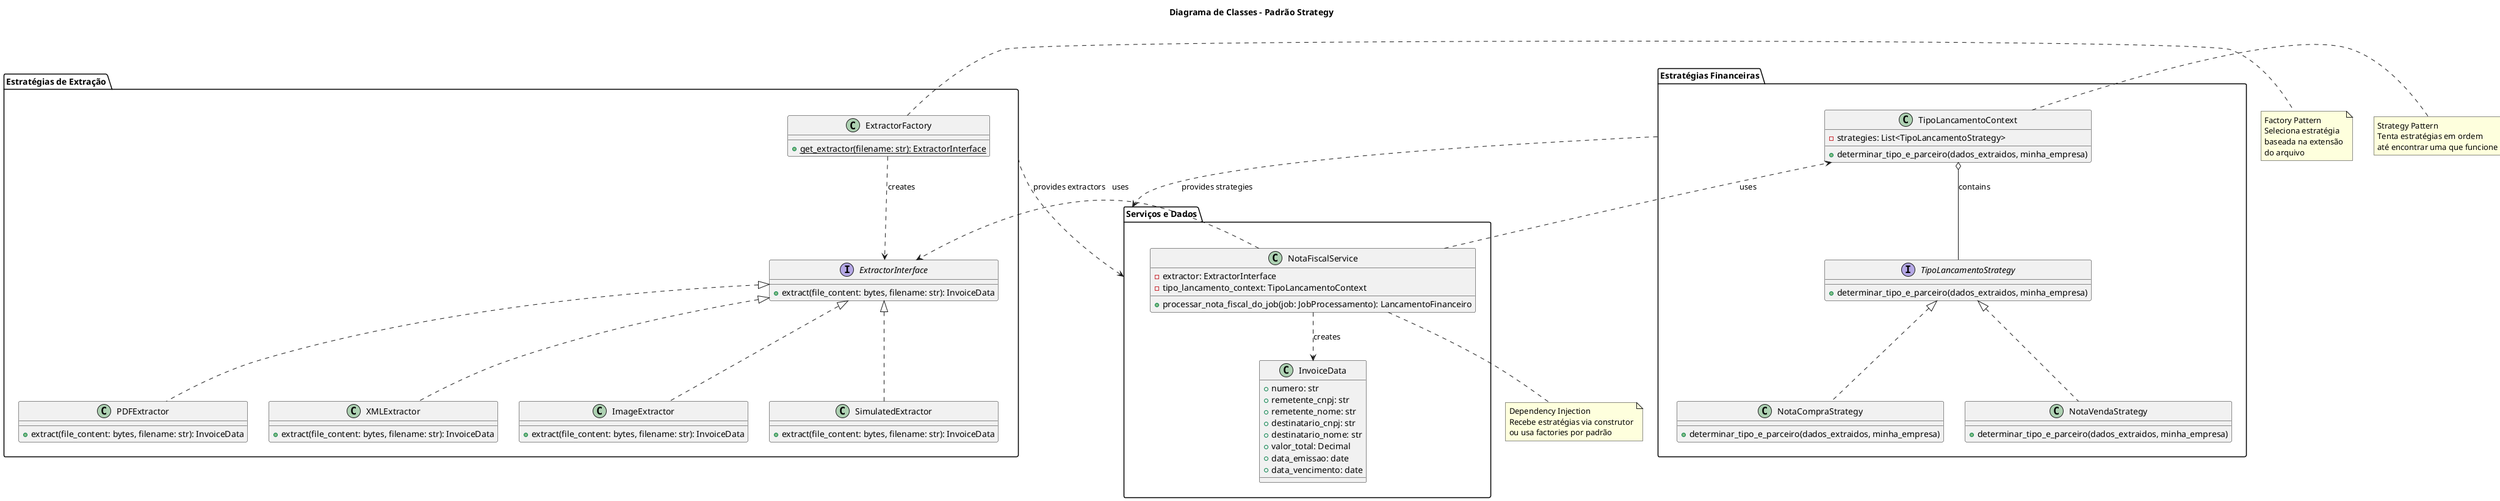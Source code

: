@startuml Strategy Pattern Implementation

title Diagrama de Classes - Padrão Strategy

package "Estratégias de Extração" as extraction {
    interface ExtractorInterface {
        +extract(file_content: bytes, filename: str): InvoiceData
    }

    class PDFExtractor {
        +extract(file_content: bytes, filename: str): InvoiceData
    }

    class XMLExtractor {
        +extract(file_content: bytes, filename: str): InvoiceData
    }

    class ImageExtractor {
        +extract(file_content: bytes, filename: str): InvoiceData
    }

    class SimulatedExtractor {
        +extract(file_content: bytes, filename: str): InvoiceData
    }

    class ExtractorFactory {
        +{static} get_extractor(filename: str): ExtractorInterface
    }

    ExtractorInterface <|.. PDFExtractor
    ExtractorInterface <|.. XMLExtractor
    ExtractorInterface <|.. ImageExtractor
    ExtractorInterface <|.. SimulatedExtractor

    ExtractorFactory ..> ExtractorInterface : creates
}

package "Estratégias Financeiras" as financial {
    interface TipoLancamentoStrategy {
        +determinar_tipo_e_parceiro(dados_extraidos, minha_empresa)
    }

    class NotaCompraStrategy {
        +determinar_tipo_e_parceiro(dados_extraidos, minha_empresa)
    }

    class NotaVendaStrategy {
        +determinar_tipo_e_parceiro(dados_extraidos, minha_empresa)
    }

    class TipoLancamentoContext {
        -strategies: List<TipoLancamentoStrategy>
        +determinar_tipo_e_parceiro(dados_extraidos, minha_empresa)
    }

    TipoLancamentoStrategy <|.. NotaCompraStrategy
    TipoLancamentoStrategy <|.. NotaVendaStrategy

    TipoLancamentoContext o-- TipoLancamentoStrategy : contains
}

package "Serviços e Dados" as services {
    class InvoiceData {
        +numero: str
        +remetente_cnpj: str
        +remetente_nome: str
        +destinatario_cnpj: str
        +destinatario_nome: str
        +valor_total: Decimal
        +data_emissao: date
        +data_vencimento: date
    }

    class NotaFiscalService {
        -extractor: ExtractorInterface
        -tipo_lancamento_context: TipoLancamentoContext
        +processar_nota_fiscal_do_job(job: JobProcessamento): LancamentoFinanceiro
    }

    NotaFiscalService ..> ExtractorInterface : uses
    NotaFiscalService ..> TipoLancamentoContext : uses
    NotaFiscalService ..> InvoiceData : creates
}

' Relacionamentos entre pacotes
extraction ..> services : provides extractors
financial ..> services : provides strategies

' Notas explicativas
note right of ExtractorFactory : Factory Pattern\nSeleciona estratégia\nbaseada na extensão\ndo arquivo

note right of TipoLancamentoContext : Strategy Pattern\nTenta estratégias em ordem\naté encontrar uma que funcione

note bottom of NotaFiscalService : Dependency Injection\nRecebe estratégias via construtor\nou usa factories por padrão

@enduml</content>
<parameter name="filePath">/home/vinicius/Downloads/estudo/engenharia-software/gestao_notas/docs/diagrams/strategy_pattern.puml